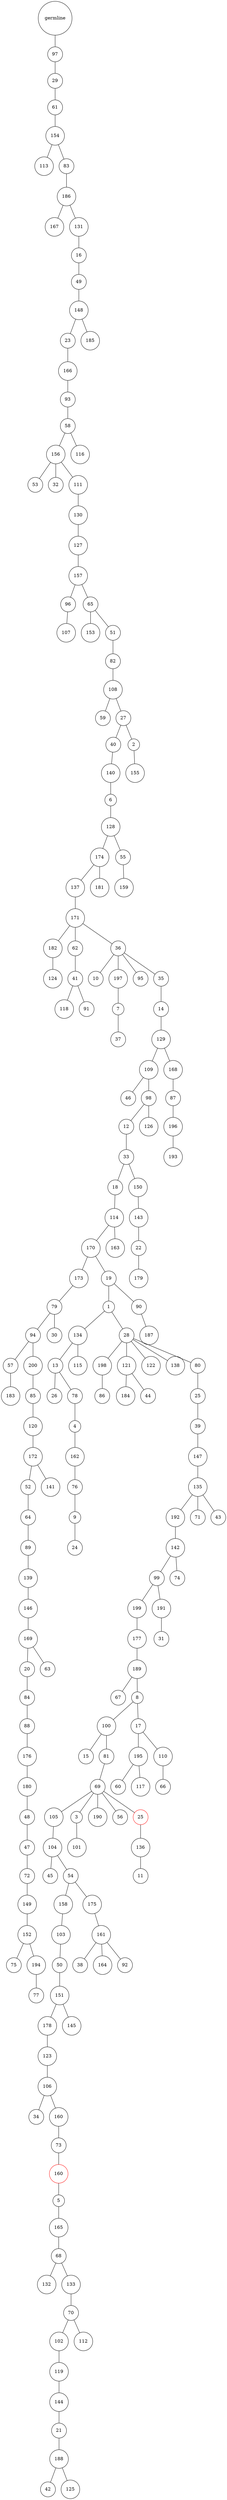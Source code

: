graph {
	rankdir=UD;
	splines=line;
	node [shape=circle]
	"0x7fe427831c40" [label="germline"];
	"0x7fe427831c70" [label="97"];
	"0x7fe427831c40" -- "0x7fe427831c70" ;
	"0x7fe427831ca0" [label="29"];
	"0x7fe427831c70" -- "0x7fe427831ca0" ;
	"0x7fe427831cd0" [label="61"];
	"0x7fe427831ca0" -- "0x7fe427831cd0" ;
	"0x7fe427831d00" [label="154"];
	"0x7fe427831cd0" -- "0x7fe427831d00" ;
	"0x7fe427831d30" [label="113"];
	"0x7fe427831d00" -- "0x7fe427831d30" ;
	"0x7fe427831d60" [label="83"];
	"0x7fe427831d00" -- "0x7fe427831d60" ;
	"0x7fe427831d90" [label="186"];
	"0x7fe427831d60" -- "0x7fe427831d90" ;
	"0x7fe427831dc0" [label="167"];
	"0x7fe427831d90" -- "0x7fe427831dc0" ;
	"0x7fe427831df0" [label="131"];
	"0x7fe427831d90" -- "0x7fe427831df0" ;
	"0x7fe427831e20" [label="16"];
	"0x7fe427831df0" -- "0x7fe427831e20" ;
	"0x7fe427831e50" [label="49"];
	"0x7fe427831e20" -- "0x7fe427831e50" ;
	"0x7fe427831e80" [label="148"];
	"0x7fe427831e50" -- "0x7fe427831e80" ;
	"0x7fe427831eb0" [label="23"];
	"0x7fe427831e80" -- "0x7fe427831eb0" ;
	"0x7fe427831ee0" [label="166"];
	"0x7fe427831eb0" -- "0x7fe427831ee0" ;
	"0x7fe427831f10" [label="93"];
	"0x7fe427831ee0" -- "0x7fe427831f10" ;
	"0x7fe427831f40" [label="58"];
	"0x7fe427831f10" -- "0x7fe427831f40" ;
	"0x7fe427831f70" [label="156"];
	"0x7fe427831f40" -- "0x7fe427831f70" ;
	"0x7fe427831fa0" [label="53"];
	"0x7fe427831f70" -- "0x7fe427831fa0" ;
	"0x7fe427831fd0" [label="32"];
	"0x7fe427831f70" -- "0x7fe427831fd0" ;
	"0x7fe427833040" [label="111"];
	"0x7fe427831f70" -- "0x7fe427833040" ;
	"0x7fe427833070" [label="130"];
	"0x7fe427833040" -- "0x7fe427833070" ;
	"0x7fe4278330a0" [label="127"];
	"0x7fe427833070" -- "0x7fe4278330a0" ;
	"0x7fe4278330d0" [label="157"];
	"0x7fe4278330a0" -- "0x7fe4278330d0" ;
	"0x7fe427833100" [label="96"];
	"0x7fe4278330d0" -- "0x7fe427833100" ;
	"0x7fe427833130" [label="107"];
	"0x7fe427833100" -- "0x7fe427833130" ;
	"0x7fe427833160" [label="65"];
	"0x7fe4278330d0" -- "0x7fe427833160" ;
	"0x7fe427833190" [label="153"];
	"0x7fe427833160" -- "0x7fe427833190" ;
	"0x7fe4278331c0" [label="51"];
	"0x7fe427833160" -- "0x7fe4278331c0" ;
	"0x7fe4278331f0" [label="82"];
	"0x7fe4278331c0" -- "0x7fe4278331f0" ;
	"0x7fe427833220" [label="108"];
	"0x7fe4278331f0" -- "0x7fe427833220" ;
	"0x7fe427833250" [label="59"];
	"0x7fe427833220" -- "0x7fe427833250" ;
	"0x7fe427833280" [label="27"];
	"0x7fe427833220" -- "0x7fe427833280" ;
	"0x7fe4278332b0" [label="40"];
	"0x7fe427833280" -- "0x7fe4278332b0" ;
	"0x7fe4278332e0" [label="140"];
	"0x7fe4278332b0" -- "0x7fe4278332e0" ;
	"0x7fe427833310" [label="6"];
	"0x7fe4278332e0" -- "0x7fe427833310" ;
	"0x7fe427833340" [label="128"];
	"0x7fe427833310" -- "0x7fe427833340" ;
	"0x7fe427833370" [label="174"];
	"0x7fe427833340" -- "0x7fe427833370" ;
	"0x7fe4278333a0" [label="137"];
	"0x7fe427833370" -- "0x7fe4278333a0" ;
	"0x7fe4278333d0" [label="171"];
	"0x7fe4278333a0" -- "0x7fe4278333d0" ;
	"0x7fe427833400" [label="182"];
	"0x7fe4278333d0" -- "0x7fe427833400" ;
	"0x7fe427833430" [label="124"];
	"0x7fe427833400" -- "0x7fe427833430" ;
	"0x7fe427833460" [label="62"];
	"0x7fe4278333d0" -- "0x7fe427833460" ;
	"0x7fe427833490" [label="41"];
	"0x7fe427833460" -- "0x7fe427833490" ;
	"0x7fe4278334c0" [label="118"];
	"0x7fe427833490" -- "0x7fe4278334c0" ;
	"0x7fe4278334f0" [label="91"];
	"0x7fe427833490" -- "0x7fe4278334f0" ;
	"0x7fe427833520" [label="36"];
	"0x7fe4278333d0" -- "0x7fe427833520" ;
	"0x7fe427833550" [label="10"];
	"0x7fe427833520" -- "0x7fe427833550" ;
	"0x7fe427833580" [label="197"];
	"0x7fe427833520" -- "0x7fe427833580" ;
	"0x7fe4278335b0" [label="7"];
	"0x7fe427833580" -- "0x7fe4278335b0" ;
	"0x7fe4278335e0" [label="37"];
	"0x7fe4278335b0" -- "0x7fe4278335e0" ;
	"0x7fe427833610" [label="95"];
	"0x7fe427833520" -- "0x7fe427833610" ;
	"0x7fe427833640" [label="35"];
	"0x7fe427833520" -- "0x7fe427833640" ;
	"0x7fe427833670" [label="14"];
	"0x7fe427833640" -- "0x7fe427833670" ;
	"0x7fe4278336a0" [label="129"];
	"0x7fe427833670" -- "0x7fe4278336a0" ;
	"0x7fe4278336d0" [label="109"];
	"0x7fe4278336a0" -- "0x7fe4278336d0" ;
	"0x7fe427833700" [label="46"];
	"0x7fe4278336d0" -- "0x7fe427833700" ;
	"0x7fe427833730" [label="98"];
	"0x7fe4278336d0" -- "0x7fe427833730" ;
	"0x7fe427833760" [label="12"];
	"0x7fe427833730" -- "0x7fe427833760" ;
	"0x7fe427833790" [label="33"];
	"0x7fe427833760" -- "0x7fe427833790" ;
	"0x7fe4278337c0" [label="18"];
	"0x7fe427833790" -- "0x7fe4278337c0" ;
	"0x7fe4278337f0" [label="114"];
	"0x7fe4278337c0" -- "0x7fe4278337f0" ;
	"0x7fe427833820" [label="170"];
	"0x7fe4278337f0" -- "0x7fe427833820" ;
	"0x7fe427833850" [label="173"];
	"0x7fe427833820" -- "0x7fe427833850" ;
	"0x7fe427833880" [label="79"];
	"0x7fe427833850" -- "0x7fe427833880" ;
	"0x7fe4278338b0" [label="94"];
	"0x7fe427833880" -- "0x7fe4278338b0" ;
	"0x7fe4278338e0" [label="57"];
	"0x7fe4278338b0" -- "0x7fe4278338e0" ;
	"0x7fe427833910" [label="183"];
	"0x7fe4278338e0" -- "0x7fe427833910" ;
	"0x7fe427833940" [label="200"];
	"0x7fe4278338b0" -- "0x7fe427833940" ;
	"0x7fe427833970" [label="85"];
	"0x7fe427833940" -- "0x7fe427833970" ;
	"0x7fe4278339a0" [label="120"];
	"0x7fe427833970" -- "0x7fe4278339a0" ;
	"0x7fe4278339d0" [label="172"];
	"0x7fe4278339a0" -- "0x7fe4278339d0" ;
	"0x7fe427833a00" [label="52"];
	"0x7fe4278339d0" -- "0x7fe427833a00" ;
	"0x7fe427833a30" [label="64"];
	"0x7fe427833a00" -- "0x7fe427833a30" ;
	"0x7fe427833a60" [label="89"];
	"0x7fe427833a30" -- "0x7fe427833a60" ;
	"0x7fe427833a90" [label="139"];
	"0x7fe427833a60" -- "0x7fe427833a90" ;
	"0x7fe427833ac0" [label="146"];
	"0x7fe427833a90" -- "0x7fe427833ac0" ;
	"0x7fe427833af0" [label="169"];
	"0x7fe427833ac0" -- "0x7fe427833af0" ;
	"0x7fe427833b20" [label="20"];
	"0x7fe427833af0" -- "0x7fe427833b20" ;
	"0x7fe427833b50" [label="84"];
	"0x7fe427833b20" -- "0x7fe427833b50" ;
	"0x7fe427833b80" [label="88"];
	"0x7fe427833b50" -- "0x7fe427833b80" ;
	"0x7fe427833bb0" [label="176"];
	"0x7fe427833b80" -- "0x7fe427833bb0" ;
	"0x7fe427833be0" [label="180"];
	"0x7fe427833bb0" -- "0x7fe427833be0" ;
	"0x7fe427833c10" [label="48"];
	"0x7fe427833be0" -- "0x7fe427833c10" ;
	"0x7fe427833c40" [label="47"];
	"0x7fe427833c10" -- "0x7fe427833c40" ;
	"0x7fe427833c70" [label="72"];
	"0x7fe427833c40" -- "0x7fe427833c70" ;
	"0x7fe427833ca0" [label="149"];
	"0x7fe427833c70" -- "0x7fe427833ca0" ;
	"0x7fe427833cd0" [label="152"];
	"0x7fe427833ca0" -- "0x7fe427833cd0" ;
	"0x7fe427833d00" [label="75"];
	"0x7fe427833cd0" -- "0x7fe427833d00" ;
	"0x7fe427833d30" [label="194"];
	"0x7fe427833cd0" -- "0x7fe427833d30" ;
	"0x7fe427833d60" [label="77"];
	"0x7fe427833d30" -- "0x7fe427833d60" ;
	"0x7fe427833d90" [label="63"];
	"0x7fe427833af0" -- "0x7fe427833d90" ;
	"0x7fe427833dc0" [label="141"];
	"0x7fe4278339d0" -- "0x7fe427833dc0" ;
	"0x7fe427833df0" [label="30"];
	"0x7fe427833880" -- "0x7fe427833df0" ;
	"0x7fe427833e20" [label="19"];
	"0x7fe427833820" -- "0x7fe427833e20" ;
	"0x7fe427833e50" [label="1"];
	"0x7fe427833e20" -- "0x7fe427833e50" ;
	"0x7fe427833e80" [label="134"];
	"0x7fe427833e50" -- "0x7fe427833e80" ;
	"0x7fe427833eb0" [label="13"];
	"0x7fe427833e80" -- "0x7fe427833eb0" ;
	"0x7fe427833ee0" [label="26"];
	"0x7fe427833eb0" -- "0x7fe427833ee0" ;
	"0x7fe427833f10" [label="78"];
	"0x7fe427833eb0" -- "0x7fe427833f10" ;
	"0x7fe427833f40" [label="4"];
	"0x7fe427833f10" -- "0x7fe427833f40" ;
	"0x7fe427833f70" [label="162"];
	"0x7fe427833f40" -- "0x7fe427833f70" ;
	"0x7fe427833fa0" [label="76"];
	"0x7fe427833f70" -- "0x7fe427833fa0" ;
	"0x7fe427833fd0" [label="9"];
	"0x7fe427833fa0" -- "0x7fe427833fd0" ;
	"0x7fe4277ba040" [label="24"];
	"0x7fe427833fd0" -- "0x7fe4277ba040" ;
	"0x7fe4277ba070" [label="115"];
	"0x7fe427833e80" -- "0x7fe4277ba070" ;
	"0x7fe4277ba0a0" [label="28"];
	"0x7fe427833e50" -- "0x7fe4277ba0a0" ;
	"0x7fe4277ba0d0" [label="198"];
	"0x7fe4277ba0a0" -- "0x7fe4277ba0d0" ;
	"0x7fe4277ba100" [label="86"];
	"0x7fe4277ba0d0" -- "0x7fe4277ba100" ;
	"0x7fe4277ba130" [label="121"];
	"0x7fe4277ba0a0" -- "0x7fe4277ba130" ;
	"0x7fe4277ba160" [label="184"];
	"0x7fe4277ba130" -- "0x7fe4277ba160" ;
	"0x7fe4277ba190" [label="44"];
	"0x7fe4277ba130" -- "0x7fe4277ba190" ;
	"0x7fe4277ba1c0" [label="122"];
	"0x7fe4277ba0a0" -- "0x7fe4277ba1c0" ;
	"0x7fe4277ba1f0" [label="138"];
	"0x7fe4277ba0a0" -- "0x7fe4277ba1f0" ;
	"0x7fe4277ba220" [label="80"];
	"0x7fe4277ba0a0" -- "0x7fe4277ba220" ;
	"0x7fe4277ba250" [label="25"];
	"0x7fe4277ba220" -- "0x7fe4277ba250" ;
	"0x7fe4277ba280" [label="39"];
	"0x7fe4277ba250" -- "0x7fe4277ba280" ;
	"0x7fe4277ba2b0" [label="147"];
	"0x7fe4277ba280" -- "0x7fe4277ba2b0" ;
	"0x7fe4277ba2e0" [label="135"];
	"0x7fe4277ba2b0" -- "0x7fe4277ba2e0" ;
	"0x7fe4277ba310" [label="192"];
	"0x7fe4277ba2e0" -- "0x7fe4277ba310" ;
	"0x7fe4277ba340" [label="142"];
	"0x7fe4277ba310" -- "0x7fe4277ba340" ;
	"0x7fe4277ba370" [label="99"];
	"0x7fe4277ba340" -- "0x7fe4277ba370" ;
	"0x7fe4277ba3a0" [label="199"];
	"0x7fe4277ba370" -- "0x7fe4277ba3a0" ;
	"0x7fe4277ba3d0" [label="177"];
	"0x7fe4277ba3a0" -- "0x7fe4277ba3d0" ;
	"0x7fe4277ba400" [label="189"];
	"0x7fe4277ba3d0" -- "0x7fe4277ba400" ;
	"0x7fe4277ba430" [label="67"];
	"0x7fe4277ba400" -- "0x7fe4277ba430" ;
	"0x7fe4277ba460" [label="8"];
	"0x7fe4277ba400" -- "0x7fe4277ba460" ;
	"0x7fe4277ba490" [label="100"];
	"0x7fe4277ba460" -- "0x7fe4277ba490" ;
	"0x7fe4277ba4c0" [label="15"];
	"0x7fe4277ba490" -- "0x7fe4277ba4c0" ;
	"0x7fe4277ba4f0" [label="81"];
	"0x7fe4277ba490" -- "0x7fe4277ba4f0" ;
	"0x7fe4277ba520" [label="69"];
	"0x7fe4277ba4f0" -- "0x7fe4277ba520" ;
	"0x7fe4277ba550" [label="105"];
	"0x7fe4277ba520" -- "0x7fe4277ba550" ;
	"0x7fe4277ba580" [label="104"];
	"0x7fe4277ba550" -- "0x7fe4277ba580" ;
	"0x7fe4277ba5b0" [label="45"];
	"0x7fe4277ba580" -- "0x7fe4277ba5b0" ;
	"0x7fe4277ba5e0" [label="54"];
	"0x7fe4277ba580" -- "0x7fe4277ba5e0" ;
	"0x7fe4277ba610" [label="158"];
	"0x7fe4277ba5e0" -- "0x7fe4277ba610" ;
	"0x7fe4277ba640" [label="103"];
	"0x7fe4277ba610" -- "0x7fe4277ba640" ;
	"0x7fe4277ba670" [label="50"];
	"0x7fe4277ba640" -- "0x7fe4277ba670" ;
	"0x7fe4277ba6a0" [label="151"];
	"0x7fe4277ba670" -- "0x7fe4277ba6a0" ;
	"0x7fe4277ba6d0" [label="178"];
	"0x7fe4277ba6a0" -- "0x7fe4277ba6d0" ;
	"0x7fe4277ba700" [label="123"];
	"0x7fe4277ba6d0" -- "0x7fe4277ba700" ;
	"0x7fe4277ba730" [label="106"];
	"0x7fe4277ba700" -- "0x7fe4277ba730" ;
	"0x7fe4277ba760" [label="34"];
	"0x7fe4277ba730" -- "0x7fe4277ba760" ;
	"0x7fe4277ba790" [label="160"];
	"0x7fe4277ba730" -- "0x7fe4277ba790" ;
	"0x7fe4277ba7c0" [label="73"];
	"0x7fe4277ba790" -- "0x7fe4277ba7c0" ;
	"0x7fe4277ba7f0" [label="160",color="red"];
	"0x7fe4277ba7c0" -- "0x7fe4277ba7f0" ;
	"0x7fe4277ba820" [label="5"];
	"0x7fe4277ba7f0" -- "0x7fe4277ba820" ;
	"0x7fe4277ba850" [label="165"];
	"0x7fe4277ba820" -- "0x7fe4277ba850" ;
	"0x7fe4277ba880" [label="68"];
	"0x7fe4277ba850" -- "0x7fe4277ba880" ;
	"0x7fe4277ba8b0" [label="132"];
	"0x7fe4277ba880" -- "0x7fe4277ba8b0" ;
	"0x7fe4277ba8e0" [label="133"];
	"0x7fe4277ba880" -- "0x7fe4277ba8e0" ;
	"0x7fe4277ba910" [label="70"];
	"0x7fe4277ba8e0" -- "0x7fe4277ba910" ;
	"0x7fe4277ba940" [label="102"];
	"0x7fe4277ba910" -- "0x7fe4277ba940" ;
	"0x7fe4277ba970" [label="119"];
	"0x7fe4277ba940" -- "0x7fe4277ba970" ;
	"0x7fe4277ba9a0" [label="144"];
	"0x7fe4277ba970" -- "0x7fe4277ba9a0" ;
	"0x7fe4277ba9d0" [label="21"];
	"0x7fe4277ba9a0" -- "0x7fe4277ba9d0" ;
	"0x7fe4277baa00" [label="188"];
	"0x7fe4277ba9d0" -- "0x7fe4277baa00" ;
	"0x7fe4277baa30" [label="42"];
	"0x7fe4277baa00" -- "0x7fe4277baa30" ;
	"0x7fe4277baa60" [label="125"];
	"0x7fe4277baa00" -- "0x7fe4277baa60" ;
	"0x7fe4277baa90" [label="112"];
	"0x7fe4277ba910" -- "0x7fe4277baa90" ;
	"0x7fe4277baac0" [label="145"];
	"0x7fe4277ba6a0" -- "0x7fe4277baac0" ;
	"0x7fe4277baaf0" [label="175"];
	"0x7fe4277ba5e0" -- "0x7fe4277baaf0" ;
	"0x7fe4277bab20" [label="161"];
	"0x7fe4277baaf0" -- "0x7fe4277bab20" ;
	"0x7fe4277bab50" [label="38"];
	"0x7fe4277bab20" -- "0x7fe4277bab50" ;
	"0x7fe4277bab80" [label="164"];
	"0x7fe4277bab20" -- "0x7fe4277bab80" ;
	"0x7fe4277babb0" [label="92"];
	"0x7fe4277bab20" -- "0x7fe4277babb0" ;
	"0x7fe4277babe0" [label="3"];
	"0x7fe4277ba520" -- "0x7fe4277babe0" ;
	"0x7fe4277bac10" [label="101"];
	"0x7fe4277babe0" -- "0x7fe4277bac10" ;
	"0x7fe4277bac40" [label="190"];
	"0x7fe4277ba520" -- "0x7fe4277bac40" ;
	"0x7fe4277bac70" [label="56"];
	"0x7fe4277ba520" -- "0x7fe4277bac70" ;
	"0x7fe4277baca0" [label="25",color="red"];
	"0x7fe4277ba520" -- "0x7fe4277baca0" ;
	"0x7fe4277bacd0" [label="136"];
	"0x7fe4277baca0" -- "0x7fe4277bacd0" ;
	"0x7fe4277bad00" [label="11"];
	"0x7fe4277bacd0" -- "0x7fe4277bad00" ;
	"0x7fe4277bad30" [label="17"];
	"0x7fe4277ba460" -- "0x7fe4277bad30" ;
	"0x7fe4277bad60" [label="195"];
	"0x7fe4277bad30" -- "0x7fe4277bad60" ;
	"0x7fe4277bad90" [label="60"];
	"0x7fe4277bad60" -- "0x7fe4277bad90" ;
	"0x7fe4277badc0" [label="117"];
	"0x7fe4277bad60" -- "0x7fe4277badc0" ;
	"0x7fe4277badf0" [label="110"];
	"0x7fe4277bad30" -- "0x7fe4277badf0" ;
	"0x7fe4277bae20" [label="66"];
	"0x7fe4277badf0" -- "0x7fe4277bae20" ;
	"0x7fe4277bae50" [label="191"];
	"0x7fe4277ba370" -- "0x7fe4277bae50" ;
	"0x7fe4277bae80" [label="31"];
	"0x7fe4277bae50" -- "0x7fe4277bae80" ;
	"0x7fe4277baeb0" [label="74"];
	"0x7fe4277ba340" -- "0x7fe4277baeb0" ;
	"0x7fe4277baee0" [label="71"];
	"0x7fe4277ba2e0" -- "0x7fe4277baee0" ;
	"0x7fe4277baf10" [label="43"];
	"0x7fe4277ba2e0" -- "0x7fe4277baf10" ;
	"0x7fe4277baf40" [label="90"];
	"0x7fe427833e20" -- "0x7fe4277baf40" ;
	"0x7fe4277baf70" [label="187"];
	"0x7fe4277baf40" -- "0x7fe4277baf70" ;
	"0x7fe4277bafa0" [label="163"];
	"0x7fe4278337f0" -- "0x7fe4277bafa0" ;
	"0x7fe4277bafd0" [label="150"];
	"0x7fe427833790" -- "0x7fe4277bafd0" ;
	"0x7fe4277ce040" [label="143"];
	"0x7fe4277bafd0" -- "0x7fe4277ce040" ;
	"0x7fe4277ce070" [label="22"];
	"0x7fe4277ce040" -- "0x7fe4277ce070" ;
	"0x7fe4277ce0a0" [label="179"];
	"0x7fe4277ce070" -- "0x7fe4277ce0a0" ;
	"0x7fe4277ce0d0" [label="126"];
	"0x7fe427833730" -- "0x7fe4277ce0d0" ;
	"0x7fe4277ce100" [label="168"];
	"0x7fe4278336a0" -- "0x7fe4277ce100" ;
	"0x7fe4277ce130" [label="87"];
	"0x7fe4277ce100" -- "0x7fe4277ce130" ;
	"0x7fe4277ce160" [label="196"];
	"0x7fe4277ce130" -- "0x7fe4277ce160" ;
	"0x7fe4277ce190" [label="193"];
	"0x7fe4277ce160" -- "0x7fe4277ce190" ;
	"0x7fe4277ce1c0" [label="181"];
	"0x7fe427833370" -- "0x7fe4277ce1c0" ;
	"0x7fe4277ce1f0" [label="55"];
	"0x7fe427833340" -- "0x7fe4277ce1f0" ;
	"0x7fe4277ce220" [label="159"];
	"0x7fe4277ce1f0" -- "0x7fe4277ce220" ;
	"0x7fe4277ce250" [label="2"];
	"0x7fe427833280" -- "0x7fe4277ce250" ;
	"0x7fe4277ce280" [label="155"];
	"0x7fe4277ce250" -- "0x7fe4277ce280" ;
	"0x7fe4277ce2b0" [label="116"];
	"0x7fe427831f40" -- "0x7fe4277ce2b0" ;
	"0x7fe4277ce2e0" [label="185"];
	"0x7fe427831e80" -- "0x7fe4277ce2e0" ;
}
